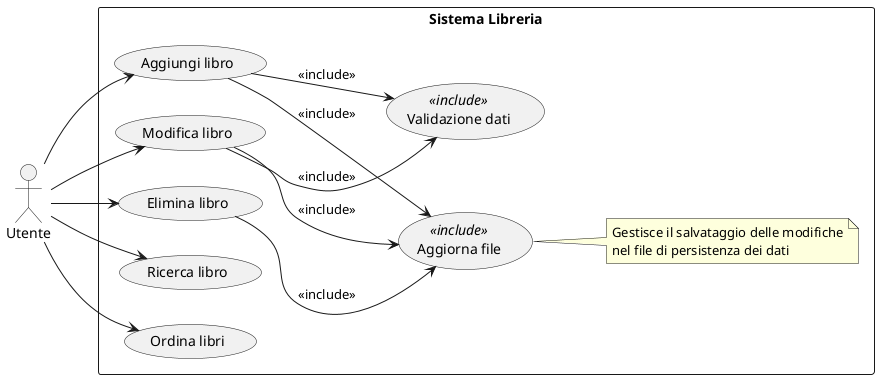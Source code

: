 @startuml
left to right direction

actor Utente

rectangle "Sistema Libreria" {
    usecase "Aggiungi libro" as UC_Add
    usecase "Modifica libro" as UC_Edit
    usecase "Elimina libro" as UC_Delete
    usecase "Ricerca libro" as UC_Search
    usecase "Ordina libri" as UC_Sort
    usecase "Validazione dati" as UC_validate <<include>>
    usecase "Aggiorna file" as UC_File <<include>>



    note right of UC_File
            Gestisce il salvataggio delle modifiche
            nel file di persistenza dei dati
        endnote


}

' Relazioni utente-caso d'uso
Utente --> UC_Add
Utente --> UC_Edit
Utente --> UC_Delete
Utente --> UC_Search
Utente --> UC_Sort

' Relazioni include per la validazione
UC_Add --> UC_validate : <<include>>
UC_Edit --> UC_validate : <<include>>

' Relazioni include per l'aggiornamento del file
UC_Add --> UC_File : <<include>>
UC_Edit --> UC_File : <<include>>
UC_Delete --> UC_File : <<include>>

@enduml